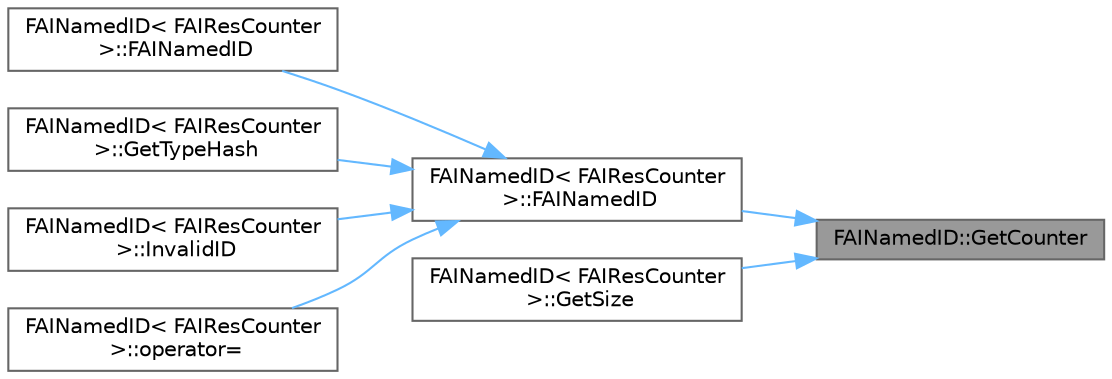 digraph "FAINamedID::GetCounter"
{
 // INTERACTIVE_SVG=YES
 // LATEX_PDF_SIZE
  bgcolor="transparent";
  edge [fontname=Helvetica,fontsize=10,labelfontname=Helvetica,labelfontsize=10];
  node [fontname=Helvetica,fontsize=10,shape=box,height=0.2,width=0.4];
  rankdir="RL";
  Node1 [id="Node000001",label="FAINamedID::GetCounter",height=0.2,width=0.4,color="gray40", fillcolor="grey60", style="filled", fontcolor="black",tooltip=" "];
  Node1 -> Node2 [id="edge1_Node000001_Node000002",dir="back",color="steelblue1",style="solid",tooltip=" "];
  Node2 [id="Node000002",label="FAINamedID\< FAIResCounter\l \>::FAINamedID",height=0.2,width=0.4,color="grey40", fillcolor="white", style="filled",URL="$d7/dd5/structFAINamedID.html#a12285c74f8bf708587f19ef0911bdf48",tooltip=" "];
  Node2 -> Node3 [id="edge2_Node000002_Node000003",dir="back",color="steelblue1",style="solid",tooltip=" "];
  Node3 [id="Node000003",label="FAINamedID\< FAIResCounter\l \>::FAINamedID",height=0.2,width=0.4,color="grey40", fillcolor="white", style="filled",URL="$d7/dd5/structFAINamedID.html#a66fe6bd249512050e7391b9d30efcd8e",tooltip=" "];
  Node2 -> Node4 [id="edge3_Node000002_Node000004",dir="back",color="steelblue1",style="solid",tooltip=" "];
  Node4 [id="Node000004",label="FAINamedID\< FAIResCounter\l \>::GetTypeHash",height=0.2,width=0.4,color="grey40", fillcolor="white", style="filled",URL="$d7/dd5/structFAINamedID.html#ad79681aaaf326a29c980e679ab6732b4",tooltip=" "];
  Node2 -> Node5 [id="edge4_Node000002_Node000005",dir="back",color="steelblue1",style="solid",tooltip=" "];
  Node5 [id="Node000005",label="FAINamedID\< FAIResCounter\l \>::InvalidID",height=0.2,width=0.4,color="grey40", fillcolor="white", style="filled",URL="$d7/dd5/structFAINamedID.html#aa5c5500293449f81743d60b5cad6504e",tooltip=" "];
  Node2 -> Node6 [id="edge5_Node000002_Node000006",dir="back",color="steelblue1",style="solid",tooltip=" "];
  Node6 [id="Node000006",label="FAINamedID\< FAIResCounter\l \>::operator=",height=0.2,width=0.4,color="grey40", fillcolor="white", style="filled",URL="$d7/dd5/structFAINamedID.html#ac7ace3027f48f92bcf602e3d5da85be4",tooltip=" "];
  Node1 -> Node7 [id="edge6_Node000001_Node000007",dir="back",color="steelblue1",style="solid",tooltip=" "];
  Node7 [id="Node000007",label="FAINamedID\< FAIResCounter\l \>::GetSize",height=0.2,width=0.4,color="grey40", fillcolor="white", style="filled",URL="$d7/dd5/structFAINamedID.html#aaa72f358a63c8e4edbdd8df0ee09d3fb",tooltip=" "];
}
